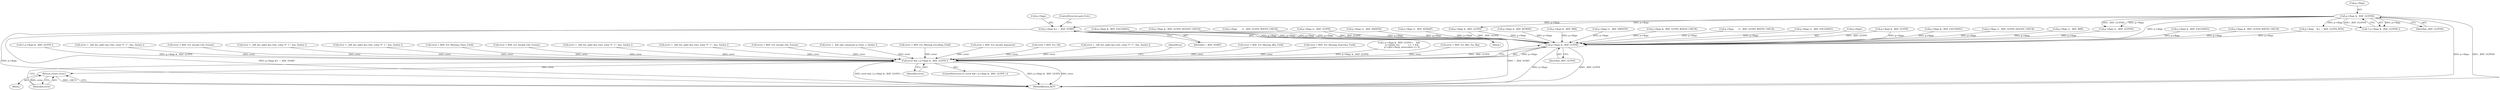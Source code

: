 digraph "0_savannah_07bdb6e289c7954e2a533039dc93c1c136099d2d@pointer" {
"1000349" [label="(Call,p->flags &= ~_BDF_START)"];
"1000241" [label="(Call,p->flags & _BDF_GLYPHS)"];
"1001557" [label="(Call,p->flags & _BDF_GLYPH)"];
"1001555" [label="(Call,error && ( p->flags & _BDF_GLYPH ))"];
"1001566" [label="(Return,return error;)"];
"1000353" [label="(Identifier,~_BDF_START)"];
"1000310" [label="(Call,error = BDF_Err_Invalid_Argument)"];
"1000242" [label="(Call,p->flags)"];
"1000182" [label="(Call,error = BDF_Err_Ok)"];
"1001018" [label="(Call,error = _bdf_list_split( &p->list, (char *)\" +\", line, linelen ))"];
"1001445" [label="(Call,p->flags |= _BDF_BBX)"];
"1000169" [label="(Block,)"];
"1001564" [label="(Identifier,p)"];
"1001146" [label="(Call,p->flags & _BDF_ENCODING)"];
"1001468" [label="(Call,error = BDF_Err_Missing_Bbx_Field)"];
"1000926" [label="(Call,p->flags & _BDF_GLYPH_WIDTH_CHECK)"];
"1000492" [label="(Call,error = BDF_Err_Missing_Startchar_Field)"];
"1001557" [label="(Call,p->flags & _BDF_GLYPH)"];
"1000375" [label="(Call,( p->flags & _BDF_GLYPH )     &&\n         p->glyph_enc            == -1 &&\n         p->opts->keep_unencoded == 0)"];
"1001567" [label="(Identifier,error)"];
"1001065" [label="(Call,p->flags & _BDF_ENCODING)"];
"1001513" [label="(Call,error = BDF_Err_Bbx_Too_Big)"];
"1000834" [label="(Call,p->flags & _BDF_GLYPH_HEIGHT_CHECK)"];
"1000485" [label="(Call,!( p->flags & _BDF_GLYPH ))"];
"1000496" [label="(Call,error = _bdf_list_split( &p->list, (char *)\" +\", line, linelen ))"];
"1000932" [label="(Call,p->flags       |= _BDF_GLYPH_WIDTH_CHECK)"];
"1000443" [label="(Call,error = BDF_Err_Invalid_File_Format)"];
"1000336" [label="(Block,)"];
"1000368" [label="(Call,p->flags    &= ~_BDF_GLYPH_BITS)"];
"1000464" [label="(Call,p->flags |= _BDF_GLYPH)"];
"1001049" [label="(Call,p->flags |= _BDF_SWIDTH)"];
"1001539" [label="(Call,p->flags |= _BDF_BITMAP)"];
"1001071" [label="(Call,error = _bdf_list_split( &p->list, (char *)\" +\", line, linelen ))"];
"1001152" [label="(Call,error = _bdf_list_split( &p->list, (char *)\" +\", line, linelen ))"];
"1000376" [label="(Call,p->flags & _BDF_GLYPH)"];
"1001555" [label="(Call,error && ( p->flags & _BDF_GLYPH ))"];
"1000255" [label="(Call,error = BDF_Err_Missing_Chars_Field)"];
"1001561" [label="(Identifier,_BDF_GLYPH)"];
"1001545" [label="(Call,error = BDF_Err_Invalid_File_Format)"];
"1000813" [label="(Call,p->flags & _BDF_BITMAP)"];
"1000259" [label="(Call,error = _bdf_list_split( &p->list, (char *)\" +\", line, linelen ))"];
"1000408" [label="(Call,error = _bdf_list_split( &p->list, (char *)\" +\", line, linelen ))"];
"1000593" [label="(Call,error = BDF_Err_Invalid_File_Format)"];
"1001566" [label="(Return,return error;)"];
"1000240" [label="(Call,!( p->flags & _BDF_GLYPHS ))"];
"1000354" [label="(ControlStructure,goto Exit;)"];
"1000230" [label="(Call,error = _bdf_add_comment( p->font, s, linelen ))"];
"1001462" [label="(Call,p->flags & _BDF_BBX)"];
"1001130" [label="(Call,p->flags |= _BDF_DWIDTH)"];
"1000981" [label="(Call,p->flags & _BDF_GLYPH_WIDTH_CHECK)"];
"1001550" [label="(Call,error = BDF_Err_Missing_Encoding_Field)"];
"1000987" [label="(Call,p->flags       |= _BDF_GLYPH_WIDTH_CHECK)"];
"1000776" [label="(Call,p->flags |= _BDF_ENCODING)"];
"1000349" [label="(Call,p->flags &= ~_BDF_START)"];
"1000241" [label="(Call,p->flags & _BDF_GLYPHS)"];
"1000350" [label="(Call,p->flags)"];
"1000245" [label="(Identifier,_BDF_GLYPHS)"];
"1001558" [label="(Call,p->flags)"];
"1000486" [label="(Call,p->flags & _BDF_GLYPH)"];
"1001012" [label="(Call,p->flags & _BDF_ENCODING)"];
"1001568" [label="(MethodReturn,RET)"];
"1001556" [label="(Identifier,error)"];
"1000840" [label="(Call,p->flags |= _BDF_GLYPH_HEIGHT_CHECK)"];
"1001554" [label="(ControlStructure,if ( error && ( p->flags & _BDF_GLYPH ) ))"];
"1000323" [label="(Call,p->flags |= _BDF_GLYPHS)"];
"1000349" -> "1000336"  [label="AST: "];
"1000349" -> "1000353"  [label="CFG: "];
"1000350" -> "1000349"  [label="AST: "];
"1000353" -> "1000349"  [label="AST: "];
"1000354" -> "1000349"  [label="CFG: "];
"1000349" -> "1001568"  [label="DDG: p->flags &= ~_BDF_START"];
"1000349" -> "1001568"  [label="DDG: ~_BDF_START"];
"1000349" -> "1001568"  [label="DDG: p->flags"];
"1000241" -> "1000349"  [label="DDG: p->flags"];
"1000349" -> "1001557"  [label="DDG: p->flags"];
"1000241" -> "1000240"  [label="AST: "];
"1000241" -> "1000245"  [label="CFG: "];
"1000242" -> "1000241"  [label="AST: "];
"1000245" -> "1000241"  [label="AST: "];
"1000240" -> "1000241"  [label="CFG: "];
"1000241" -> "1001568"  [label="DDG: p->flags"];
"1000241" -> "1001568"  [label="DDG: _BDF_GLYPHS"];
"1000241" -> "1000240"  [label="DDG: p->flags"];
"1000241" -> "1000240"  [label="DDG: _BDF_GLYPHS"];
"1000241" -> "1000323"  [label="DDG: p->flags"];
"1000241" -> "1000323"  [label="DDG: _BDF_GLYPHS"];
"1000241" -> "1000368"  [label="DDG: p->flags"];
"1000241" -> "1000376"  [label="DDG: p->flags"];
"1000241" -> "1001557"  [label="DDG: p->flags"];
"1001557" -> "1001555"  [label="AST: "];
"1001557" -> "1001561"  [label="CFG: "];
"1001558" -> "1001557"  [label="AST: "];
"1001561" -> "1001557"  [label="AST: "];
"1001555" -> "1001557"  [label="CFG: "];
"1001557" -> "1001568"  [label="DDG: p->flags"];
"1001557" -> "1001568"  [label="DDG: _BDF_GLYPH"];
"1001557" -> "1001555"  [label="DDG: p->flags"];
"1001557" -> "1001555"  [label="DDG: _BDF_GLYPH"];
"1000368" -> "1001557"  [label="DDG: p->flags"];
"1001462" -> "1001557"  [label="DDG: p->flags"];
"1000376" -> "1001557"  [label="DDG: p->flags"];
"1000376" -> "1001557"  [label="DDG: _BDF_GLYPH"];
"1001065" -> "1001557"  [label="DDG: p->flags"];
"1000464" -> "1001557"  [label="DDG: p->flags"];
"1000464" -> "1001557"  [label="DDG: _BDF_GLYPH"];
"1000987" -> "1001557"  [label="DDG: p->flags"];
"1000981" -> "1001557"  [label="DDG: p->flags"];
"1001049" -> "1001557"  [label="DDG: p->flags"];
"1000926" -> "1001557"  [label="DDG: p->flags"];
"1000813" -> "1001557"  [label="DDG: p->flags"];
"1000932" -> "1001557"  [label="DDG: p->flags"];
"1000323" -> "1001557"  [label="DDG: p->flags"];
"1001445" -> "1001557"  [label="DDG: p->flags"];
"1001130" -> "1001557"  [label="DDG: p->flags"];
"1000486" -> "1001557"  [label="DDG: p->flags"];
"1000486" -> "1001557"  [label="DDG: _BDF_GLYPH"];
"1000834" -> "1001557"  [label="DDG: p->flags"];
"1000776" -> "1001557"  [label="DDG: p->flags"];
"1001012" -> "1001557"  [label="DDG: p->flags"];
"1001146" -> "1001557"  [label="DDG: p->flags"];
"1001539" -> "1001557"  [label="DDG: p->flags"];
"1000840" -> "1001557"  [label="DDG: p->flags"];
"1001555" -> "1001554"  [label="AST: "];
"1001555" -> "1001556"  [label="CFG: "];
"1001556" -> "1001555"  [label="AST: "];
"1001564" -> "1001555"  [label="CFG: "];
"1001567" -> "1001555"  [label="CFG: "];
"1001555" -> "1001568"  [label="DDG: p->flags & _BDF_GLYPH"];
"1001555" -> "1001568"  [label="DDG: error"];
"1001555" -> "1001568"  [label="DDG: error && ( p->flags & _BDF_GLYPH )"];
"1000259" -> "1001555"  [label="DDG: error"];
"1000408" -> "1001555"  [label="DDG: error"];
"1001550" -> "1001555"  [label="DDG: error"];
"1000310" -> "1001555"  [label="DDG: error"];
"1000492" -> "1001555"  [label="DDG: error"];
"1000496" -> "1001555"  [label="DDG: error"];
"1001071" -> "1001555"  [label="DDG: error"];
"1000230" -> "1001555"  [label="DDG: error"];
"1001468" -> "1001555"  [label="DDG: error"];
"1001152" -> "1001555"  [label="DDG: error"];
"1000593" -> "1001555"  [label="DDG: error"];
"1000255" -> "1001555"  [label="DDG: error"];
"1001545" -> "1001555"  [label="DDG: error"];
"1000182" -> "1001555"  [label="DDG: error"];
"1000443" -> "1001555"  [label="DDG: error"];
"1001513" -> "1001555"  [label="DDG: error"];
"1001018" -> "1001555"  [label="DDG: error"];
"1000485" -> "1001555"  [label="DDG: p->flags & _BDF_GLYPH"];
"1000375" -> "1001555"  [label="DDG: p->flags & _BDF_GLYPH"];
"1001555" -> "1001566"  [label="DDG: error"];
"1001566" -> "1000169"  [label="AST: "];
"1001566" -> "1001567"  [label="CFG: "];
"1001567" -> "1001566"  [label="AST: "];
"1001568" -> "1001566"  [label="CFG: "];
"1001566" -> "1001568"  [label="DDG: <RET>"];
"1001567" -> "1001566"  [label="DDG: error"];
}
